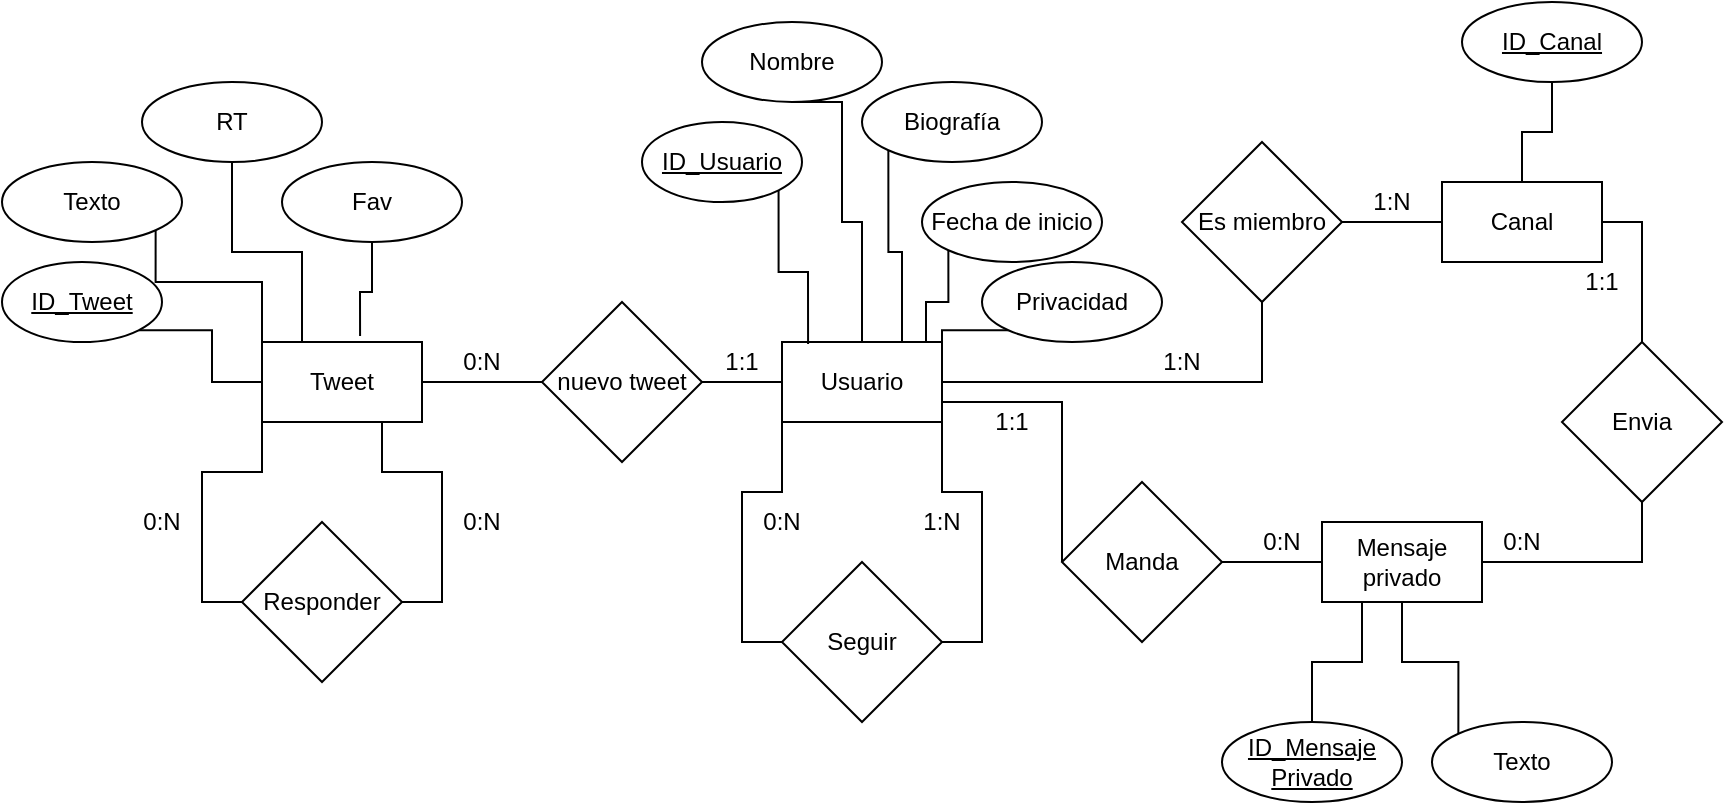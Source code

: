 <mxfile version="14.3.2" type="device"><diagram id="J56eoR_Px49tPpsOA0JP" name="Page-1"><mxGraphModel dx="704" dy="600" grid="1" gridSize="10" guides="1" tooltips="1" connect="1" arrows="1" fold="1" page="1" pageScale="1" pageWidth="1200" pageHeight="1600" math="0" shadow="0"><root><mxCell id="0"/><mxCell id="1" parent="0"/><mxCell id="y7C61YrgV-_8s3XMBaz--186" style="edgeStyle=orthogonalEdgeStyle;rounded=0;orthogonalLoop=1;jettySize=auto;html=1;exitX=1;exitY=0.5;exitDx=0;exitDy=0;entryX=0;entryY=0.5;entryDx=0;entryDy=0;endArrow=none;endFill=0;strokeWidth=1;" edge="1" parent="1" source="y7C61YrgV-_8s3XMBaz--173" target="y7C61YrgV-_8s3XMBaz--175"><mxGeometry relative="1" as="geometry"/></mxCell><mxCell id="y7C61YrgV-_8s3XMBaz--173" value="Tweet" style="rounded=0;whiteSpace=wrap;html=1;" vertex="1" parent="1"><mxGeometry x="180" y="260" width="80" height="40" as="geometry"/></mxCell><mxCell id="y7C61YrgV-_8s3XMBaz--180" style="edgeStyle=orthogonalEdgeStyle;rounded=0;orthogonalLoop=1;jettySize=auto;html=1;exitX=1;exitY=1;exitDx=0;exitDy=0;entryX=0;entryY=0.5;entryDx=0;entryDy=0;endArrow=none;endFill=0;strokeWidth=1;" edge="1" parent="1" source="y7C61YrgV-_8s3XMBaz--174" target="y7C61YrgV-_8s3XMBaz--173"><mxGeometry relative="1" as="geometry"/></mxCell><mxCell id="y7C61YrgV-_8s3XMBaz--174" value="&lt;u&gt;ID_Tweet&lt;/u&gt;" style="ellipse;whiteSpace=wrap;html=1;" vertex="1" parent="1"><mxGeometry x="50" y="220" width="80" height="40" as="geometry"/></mxCell><mxCell id="y7C61YrgV-_8s3XMBaz--175" value="nuevo tweet" style="rhombus;whiteSpace=wrap;html=1;" vertex="1" parent="1"><mxGeometry x="320" y="240" width="80" height="80" as="geometry"/></mxCell><mxCell id="y7C61YrgV-_8s3XMBaz--181" style="edgeStyle=orthogonalEdgeStyle;rounded=0;orthogonalLoop=1;jettySize=auto;html=1;exitX=1;exitY=1;exitDx=0;exitDy=0;entryX=0;entryY=0;entryDx=0;entryDy=0;endArrow=none;endFill=0;strokeWidth=1;" edge="1" parent="1" source="y7C61YrgV-_8s3XMBaz--176" target="y7C61YrgV-_8s3XMBaz--173"><mxGeometry relative="1" as="geometry"><Array as="points"><mxPoint x="127" y="230"/><mxPoint x="180" y="230"/></Array></mxGeometry></mxCell><mxCell id="y7C61YrgV-_8s3XMBaz--176" value="Texto" style="ellipse;whiteSpace=wrap;html=1;" vertex="1" parent="1"><mxGeometry x="50" y="170" width="90" height="40" as="geometry"/></mxCell><mxCell id="y7C61YrgV-_8s3XMBaz--178" style="edgeStyle=orthogonalEdgeStyle;rounded=0;orthogonalLoop=1;jettySize=auto;html=1;exitX=0;exitY=0.5;exitDx=0;exitDy=0;entryX=0;entryY=1;entryDx=0;entryDy=0;endArrow=none;endFill=0;strokeWidth=1;" edge="1" parent="1" source="y7C61YrgV-_8s3XMBaz--177" target="y7C61YrgV-_8s3XMBaz--173"><mxGeometry relative="1" as="geometry"/></mxCell><mxCell id="y7C61YrgV-_8s3XMBaz--179" style="edgeStyle=orthogonalEdgeStyle;rounded=0;orthogonalLoop=1;jettySize=auto;html=1;exitX=1;exitY=0.5;exitDx=0;exitDy=0;entryX=0.75;entryY=1;entryDx=0;entryDy=0;endArrow=none;endFill=0;strokeWidth=1;" edge="1" parent="1" source="y7C61YrgV-_8s3XMBaz--177" target="y7C61YrgV-_8s3XMBaz--173"><mxGeometry relative="1" as="geometry"/></mxCell><mxCell id="y7C61YrgV-_8s3XMBaz--177" value="Responder" style="rhombus;whiteSpace=wrap;html=1;" vertex="1" parent="1"><mxGeometry x="170" y="350" width="80" height="80" as="geometry"/></mxCell><mxCell id="y7C61YrgV-_8s3XMBaz--183" style="edgeStyle=orthogonalEdgeStyle;rounded=0;orthogonalLoop=1;jettySize=auto;html=1;exitX=0.5;exitY=1;exitDx=0;exitDy=0;entryX=0.25;entryY=0;entryDx=0;entryDy=0;endArrow=none;endFill=0;strokeWidth=1;" edge="1" parent="1" source="y7C61YrgV-_8s3XMBaz--182" target="y7C61YrgV-_8s3XMBaz--173"><mxGeometry relative="1" as="geometry"/></mxCell><mxCell id="y7C61YrgV-_8s3XMBaz--182" value="RT" style="ellipse;whiteSpace=wrap;html=1;" vertex="1" parent="1"><mxGeometry x="120" y="130" width="90" height="40" as="geometry"/></mxCell><mxCell id="y7C61YrgV-_8s3XMBaz--185" style="edgeStyle=orthogonalEdgeStyle;rounded=0;orthogonalLoop=1;jettySize=auto;html=1;exitX=0.5;exitY=1;exitDx=0;exitDy=0;entryX=0.613;entryY=-0.075;entryDx=0;entryDy=0;entryPerimeter=0;endArrow=none;endFill=0;strokeWidth=1;" edge="1" parent="1" source="y7C61YrgV-_8s3XMBaz--184" target="y7C61YrgV-_8s3XMBaz--173"><mxGeometry relative="1" as="geometry"/></mxCell><mxCell id="y7C61YrgV-_8s3XMBaz--184" value="Fav" style="ellipse;whiteSpace=wrap;html=1;" vertex="1" parent="1"><mxGeometry x="190" y="170" width="90" height="40" as="geometry"/></mxCell><mxCell id="y7C61YrgV-_8s3XMBaz--188" style="edgeStyle=orthogonalEdgeStyle;rounded=0;orthogonalLoop=1;jettySize=auto;html=1;exitX=0;exitY=0.5;exitDx=0;exitDy=0;entryX=1;entryY=0.5;entryDx=0;entryDy=0;endArrow=none;endFill=0;strokeWidth=1;" edge="1" parent="1" source="y7C61YrgV-_8s3XMBaz--187" target="y7C61YrgV-_8s3XMBaz--175"><mxGeometry relative="1" as="geometry"/></mxCell><mxCell id="y7C61YrgV-_8s3XMBaz--205" style="edgeStyle=orthogonalEdgeStyle;rounded=0;orthogonalLoop=1;jettySize=auto;html=1;exitX=1;exitY=0.5;exitDx=0;exitDy=0;entryX=0.5;entryY=1;entryDx=0;entryDy=0;endArrow=none;endFill=0;strokeWidth=1;" edge="1" parent="1" source="y7C61YrgV-_8s3XMBaz--187" target="y7C61YrgV-_8s3XMBaz--203"><mxGeometry relative="1" as="geometry"/></mxCell><mxCell id="y7C61YrgV-_8s3XMBaz--206" style="edgeStyle=orthogonalEdgeStyle;rounded=0;orthogonalLoop=1;jettySize=auto;html=1;exitX=1;exitY=0.75;exitDx=0;exitDy=0;endArrow=none;endFill=0;strokeWidth=1;" edge="1" parent="1" source="y7C61YrgV-_8s3XMBaz--187" target="y7C61YrgV-_8s3XMBaz--204"><mxGeometry relative="1" as="geometry"><Array as="points"><mxPoint x="580" y="290"/></Array></mxGeometry></mxCell><mxCell id="y7C61YrgV-_8s3XMBaz--187" value="Usuario" style="rounded=0;whiteSpace=wrap;html=1;" vertex="1" parent="1"><mxGeometry x="440" y="260" width="80" height="40" as="geometry"/></mxCell><mxCell id="y7C61YrgV-_8s3XMBaz--190" style="edgeStyle=orthogonalEdgeStyle;rounded=0;orthogonalLoop=1;jettySize=auto;html=1;exitX=0;exitY=0.5;exitDx=0;exitDy=0;entryX=0;entryY=1;entryDx=0;entryDy=0;endArrow=none;endFill=0;strokeWidth=1;" edge="1" parent="1" source="y7C61YrgV-_8s3XMBaz--189" target="y7C61YrgV-_8s3XMBaz--187"><mxGeometry relative="1" as="geometry"/></mxCell><mxCell id="y7C61YrgV-_8s3XMBaz--191" style="edgeStyle=orthogonalEdgeStyle;rounded=0;orthogonalLoop=1;jettySize=auto;html=1;exitX=1;exitY=0.5;exitDx=0;exitDy=0;entryX=1;entryY=1;entryDx=0;entryDy=0;endArrow=none;endFill=0;strokeWidth=1;" edge="1" parent="1" source="y7C61YrgV-_8s3XMBaz--189" target="y7C61YrgV-_8s3XMBaz--187"><mxGeometry relative="1" as="geometry"/></mxCell><mxCell id="y7C61YrgV-_8s3XMBaz--189" value="Seguir" style="rhombus;whiteSpace=wrap;html=1;" vertex="1" parent="1"><mxGeometry x="440" y="370" width="80" height="80" as="geometry"/></mxCell><mxCell id="y7C61YrgV-_8s3XMBaz--193" style="edgeStyle=orthogonalEdgeStyle;rounded=0;orthogonalLoop=1;jettySize=auto;html=1;exitX=1;exitY=1;exitDx=0;exitDy=0;entryX=0.163;entryY=0.025;entryDx=0;entryDy=0;entryPerimeter=0;endArrow=none;endFill=0;strokeWidth=1;" edge="1" parent="1" source="y7C61YrgV-_8s3XMBaz--192" target="y7C61YrgV-_8s3XMBaz--187"><mxGeometry relative="1" as="geometry"/></mxCell><mxCell id="y7C61YrgV-_8s3XMBaz--192" value="&lt;u&gt;ID_Usuario&lt;/u&gt;" style="ellipse;whiteSpace=wrap;html=1;" vertex="1" parent="1"><mxGeometry x="370" y="150" width="80" height="40" as="geometry"/></mxCell><mxCell id="y7C61YrgV-_8s3XMBaz--195" style="edgeStyle=orthogonalEdgeStyle;rounded=0;orthogonalLoop=1;jettySize=auto;html=1;exitX=0.5;exitY=1;exitDx=0;exitDy=0;entryX=0.5;entryY=0;entryDx=0;entryDy=0;endArrow=none;endFill=0;strokeWidth=1;" edge="1" parent="1" source="y7C61YrgV-_8s3XMBaz--194" target="y7C61YrgV-_8s3XMBaz--187"><mxGeometry relative="1" as="geometry"><Array as="points"><mxPoint x="470" y="140"/><mxPoint x="470" y="200"/><mxPoint x="480" y="200"/></Array></mxGeometry></mxCell><mxCell id="y7C61YrgV-_8s3XMBaz--194" value="Nombre" style="ellipse;whiteSpace=wrap;html=1;" vertex="1" parent="1"><mxGeometry x="400" y="100" width="90" height="40" as="geometry"/></mxCell><mxCell id="y7C61YrgV-_8s3XMBaz--198" style="edgeStyle=orthogonalEdgeStyle;rounded=0;orthogonalLoop=1;jettySize=auto;html=1;exitX=0;exitY=1;exitDx=0;exitDy=0;entryX=0.75;entryY=0;entryDx=0;entryDy=0;endArrow=none;endFill=0;strokeWidth=1;" edge="1" parent="1" source="y7C61YrgV-_8s3XMBaz--196" target="y7C61YrgV-_8s3XMBaz--187"><mxGeometry relative="1" as="geometry"/></mxCell><mxCell id="y7C61YrgV-_8s3XMBaz--196" value="Biografía" style="ellipse;whiteSpace=wrap;html=1;" vertex="1" parent="1"><mxGeometry x="480" y="130" width="90" height="40" as="geometry"/></mxCell><mxCell id="y7C61YrgV-_8s3XMBaz--200" style="edgeStyle=orthogonalEdgeStyle;rounded=0;orthogonalLoop=1;jettySize=auto;html=1;exitX=0;exitY=1;exitDx=0;exitDy=0;entryX=0.9;entryY=0;entryDx=0;entryDy=0;entryPerimeter=0;endArrow=none;endFill=0;strokeWidth=1;" edge="1" parent="1" source="y7C61YrgV-_8s3XMBaz--199" target="y7C61YrgV-_8s3XMBaz--187"><mxGeometry relative="1" as="geometry"/></mxCell><mxCell id="y7C61YrgV-_8s3XMBaz--199" value="Fecha de inicio" style="ellipse;whiteSpace=wrap;html=1;" vertex="1" parent="1"><mxGeometry x="510" y="180" width="90" height="40" as="geometry"/></mxCell><mxCell id="y7C61YrgV-_8s3XMBaz--202" style="edgeStyle=orthogonalEdgeStyle;rounded=0;orthogonalLoop=1;jettySize=auto;html=1;exitX=0;exitY=1;exitDx=0;exitDy=0;entryX=1;entryY=0.25;entryDx=0;entryDy=0;endArrow=none;endFill=0;strokeWidth=1;" edge="1" parent="1" source="y7C61YrgV-_8s3XMBaz--201" target="y7C61YrgV-_8s3XMBaz--187"><mxGeometry relative="1" as="geometry"/></mxCell><mxCell id="y7C61YrgV-_8s3XMBaz--201" value="Privacidad" style="ellipse;whiteSpace=wrap;html=1;" vertex="1" parent="1"><mxGeometry x="540" y="220" width="90" height="40" as="geometry"/></mxCell><mxCell id="y7C61YrgV-_8s3XMBaz--210" style="edgeStyle=orthogonalEdgeStyle;rounded=0;orthogonalLoop=1;jettySize=auto;html=1;exitX=1;exitY=0.5;exitDx=0;exitDy=0;entryX=0;entryY=0.5;entryDx=0;entryDy=0;endArrow=none;endFill=0;strokeWidth=1;" edge="1" parent="1" source="y7C61YrgV-_8s3XMBaz--203" target="y7C61YrgV-_8s3XMBaz--209"><mxGeometry relative="1" as="geometry"/></mxCell><mxCell id="y7C61YrgV-_8s3XMBaz--203" value="Es miembro" style="rhombus;whiteSpace=wrap;html=1;" vertex="1" parent="1"><mxGeometry x="640" y="160" width="80" height="80" as="geometry"/></mxCell><mxCell id="y7C61YrgV-_8s3XMBaz--204" value="Manda" style="rhombus;whiteSpace=wrap;html=1;" vertex="1" parent="1"><mxGeometry x="580" y="330" width="80" height="80" as="geometry"/></mxCell><mxCell id="y7C61YrgV-_8s3XMBaz--208" style="edgeStyle=orthogonalEdgeStyle;rounded=0;orthogonalLoop=1;jettySize=auto;html=1;exitX=0;exitY=0.5;exitDx=0;exitDy=0;entryX=1;entryY=0.5;entryDx=0;entryDy=0;endArrow=none;endFill=0;strokeWidth=1;" edge="1" parent="1" source="y7C61YrgV-_8s3XMBaz--207" target="y7C61YrgV-_8s3XMBaz--204"><mxGeometry relative="1" as="geometry"/></mxCell><mxCell id="y7C61YrgV-_8s3XMBaz--212" style="edgeStyle=orthogonalEdgeStyle;rounded=0;orthogonalLoop=1;jettySize=auto;html=1;exitX=1;exitY=0.5;exitDx=0;exitDy=0;entryX=0.5;entryY=1;entryDx=0;entryDy=0;endArrow=none;endFill=0;strokeWidth=1;" edge="1" parent="1" source="y7C61YrgV-_8s3XMBaz--207" target="y7C61YrgV-_8s3XMBaz--211"><mxGeometry relative="1" as="geometry"/></mxCell><mxCell id="y7C61YrgV-_8s3XMBaz--207" value="Mensaje privado" style="rounded=0;whiteSpace=wrap;html=1;" vertex="1" parent="1"><mxGeometry x="710" y="350" width="80" height="40" as="geometry"/></mxCell><mxCell id="y7C61YrgV-_8s3XMBaz--209" value="Canal" style="rounded=0;whiteSpace=wrap;html=1;" vertex="1" parent="1"><mxGeometry x="770" y="180" width="80" height="40" as="geometry"/></mxCell><mxCell id="y7C61YrgV-_8s3XMBaz--213" style="edgeStyle=orthogonalEdgeStyle;rounded=0;orthogonalLoop=1;jettySize=auto;html=1;exitX=0.5;exitY=0;exitDx=0;exitDy=0;entryX=1;entryY=0.5;entryDx=0;entryDy=0;endArrow=none;endFill=0;strokeWidth=1;" edge="1" parent="1" source="y7C61YrgV-_8s3XMBaz--211" target="y7C61YrgV-_8s3XMBaz--209"><mxGeometry relative="1" as="geometry"/></mxCell><mxCell id="y7C61YrgV-_8s3XMBaz--211" value="Envia" style="rhombus;whiteSpace=wrap;html=1;" vertex="1" parent="1"><mxGeometry x="830" y="260" width="80" height="80" as="geometry"/></mxCell><mxCell id="y7C61YrgV-_8s3XMBaz--217" style="edgeStyle=orthogonalEdgeStyle;rounded=0;orthogonalLoop=1;jettySize=auto;html=1;exitX=0.5;exitY=1;exitDx=0;exitDy=0;entryX=0.5;entryY=0;entryDx=0;entryDy=0;endArrow=none;endFill=0;strokeWidth=1;" edge="1" parent="1" source="y7C61YrgV-_8s3XMBaz--214" target="y7C61YrgV-_8s3XMBaz--209"><mxGeometry relative="1" as="geometry"/></mxCell><mxCell id="y7C61YrgV-_8s3XMBaz--214" value="&lt;u&gt;ID_Canal&lt;/u&gt;" style="ellipse;whiteSpace=wrap;html=1;" vertex="1" parent="1"><mxGeometry x="780" y="90" width="90" height="40" as="geometry"/></mxCell><mxCell id="y7C61YrgV-_8s3XMBaz--218" style="edgeStyle=orthogonalEdgeStyle;rounded=0;orthogonalLoop=1;jettySize=auto;html=1;exitX=0.5;exitY=0;exitDx=0;exitDy=0;entryX=0.25;entryY=1;entryDx=0;entryDy=0;endArrow=none;endFill=0;strokeWidth=1;" edge="1" parent="1" source="y7C61YrgV-_8s3XMBaz--216" target="y7C61YrgV-_8s3XMBaz--207"><mxGeometry relative="1" as="geometry"/></mxCell><mxCell id="y7C61YrgV-_8s3XMBaz--216" value="&lt;u&gt;ID_Mensaje Privado&lt;/u&gt;" style="ellipse;whiteSpace=wrap;html=1;" vertex="1" parent="1"><mxGeometry x="660" y="450" width="90" height="40" as="geometry"/></mxCell><mxCell id="y7C61YrgV-_8s3XMBaz--220" style="edgeStyle=orthogonalEdgeStyle;rounded=0;orthogonalLoop=1;jettySize=auto;html=1;exitX=0;exitY=0;exitDx=0;exitDy=0;endArrow=none;endFill=0;strokeWidth=1;" edge="1" parent="1" source="y7C61YrgV-_8s3XMBaz--219" target="y7C61YrgV-_8s3XMBaz--207"><mxGeometry relative="1" as="geometry"/></mxCell><mxCell id="y7C61YrgV-_8s3XMBaz--219" value="Texto" style="ellipse;whiteSpace=wrap;html=1;" vertex="1" parent="1"><mxGeometry x="765" y="450" width="90" height="40" as="geometry"/></mxCell><mxCell id="y7C61YrgV-_8s3XMBaz--221" value="0:N" style="text;html=1;strokeColor=none;fillColor=none;align=center;verticalAlign=middle;whiteSpace=wrap;rounded=0;" vertex="1" parent="1"><mxGeometry x="270" y="260" width="40" height="20" as="geometry"/></mxCell><mxCell id="y7C61YrgV-_8s3XMBaz--222" value="0:N" style="text;html=1;strokeColor=none;fillColor=none;align=center;verticalAlign=middle;whiteSpace=wrap;rounded=0;" vertex="1" parent="1"><mxGeometry x="110" y="340" width="40" height="20" as="geometry"/></mxCell><mxCell id="y7C61YrgV-_8s3XMBaz--223" value="0:N" style="text;html=1;strokeColor=none;fillColor=none;align=center;verticalAlign=middle;whiteSpace=wrap;rounded=0;" vertex="1" parent="1"><mxGeometry x="270" y="340" width="40" height="20" as="geometry"/></mxCell><mxCell id="y7C61YrgV-_8s3XMBaz--224" value="0:N" style="text;html=1;strokeColor=none;fillColor=none;align=center;verticalAlign=middle;whiteSpace=wrap;rounded=0;" vertex="1" parent="1"><mxGeometry x="420" y="340" width="40" height="20" as="geometry"/></mxCell><mxCell id="y7C61YrgV-_8s3XMBaz--225" value="1:N" style="text;html=1;strokeColor=none;fillColor=none;align=center;verticalAlign=middle;whiteSpace=wrap;rounded=0;" vertex="1" parent="1"><mxGeometry x="500" y="340" width="40" height="20" as="geometry"/></mxCell><mxCell id="y7C61YrgV-_8s3XMBaz--226" value="1:N" style="text;html=1;strokeColor=none;fillColor=none;align=center;verticalAlign=middle;whiteSpace=wrap;rounded=0;" vertex="1" parent="1"><mxGeometry x="620" y="260" width="40" height="20" as="geometry"/></mxCell><mxCell id="y7C61YrgV-_8s3XMBaz--227" value="1:1" style="text;html=1;strokeColor=none;fillColor=none;align=center;verticalAlign=middle;whiteSpace=wrap;rounded=0;" vertex="1" parent="1"><mxGeometry x="400" y="260" width="40" height="20" as="geometry"/></mxCell><mxCell id="y7C61YrgV-_8s3XMBaz--228" value="1:1" style="text;html=1;strokeColor=none;fillColor=none;align=center;verticalAlign=middle;whiteSpace=wrap;rounded=0;" vertex="1" parent="1"><mxGeometry x="535" y="290" width="40" height="20" as="geometry"/></mxCell><mxCell id="y7C61YrgV-_8s3XMBaz--229" value="0:N" style="text;html=1;strokeColor=none;fillColor=none;align=center;verticalAlign=middle;whiteSpace=wrap;rounded=0;" vertex="1" parent="1"><mxGeometry x="670" y="350" width="40" height="20" as="geometry"/></mxCell><mxCell id="y7C61YrgV-_8s3XMBaz--230" value="0:N" style="text;html=1;strokeColor=none;fillColor=none;align=center;verticalAlign=middle;whiteSpace=wrap;rounded=0;" vertex="1" parent="1"><mxGeometry x="790" y="350" width="40" height="20" as="geometry"/></mxCell><mxCell id="y7C61YrgV-_8s3XMBaz--231" value="1:1" style="text;html=1;strokeColor=none;fillColor=none;align=center;verticalAlign=middle;whiteSpace=wrap;rounded=0;" vertex="1" parent="1"><mxGeometry x="830" y="220" width="40" height="20" as="geometry"/></mxCell><mxCell id="y7C61YrgV-_8s3XMBaz--232" value="1:N" style="text;html=1;strokeColor=none;fillColor=none;align=center;verticalAlign=middle;whiteSpace=wrap;rounded=0;" vertex="1" parent="1"><mxGeometry x="725" y="180" width="40" height="20" as="geometry"/></mxCell></root></mxGraphModel></diagram></mxfile>